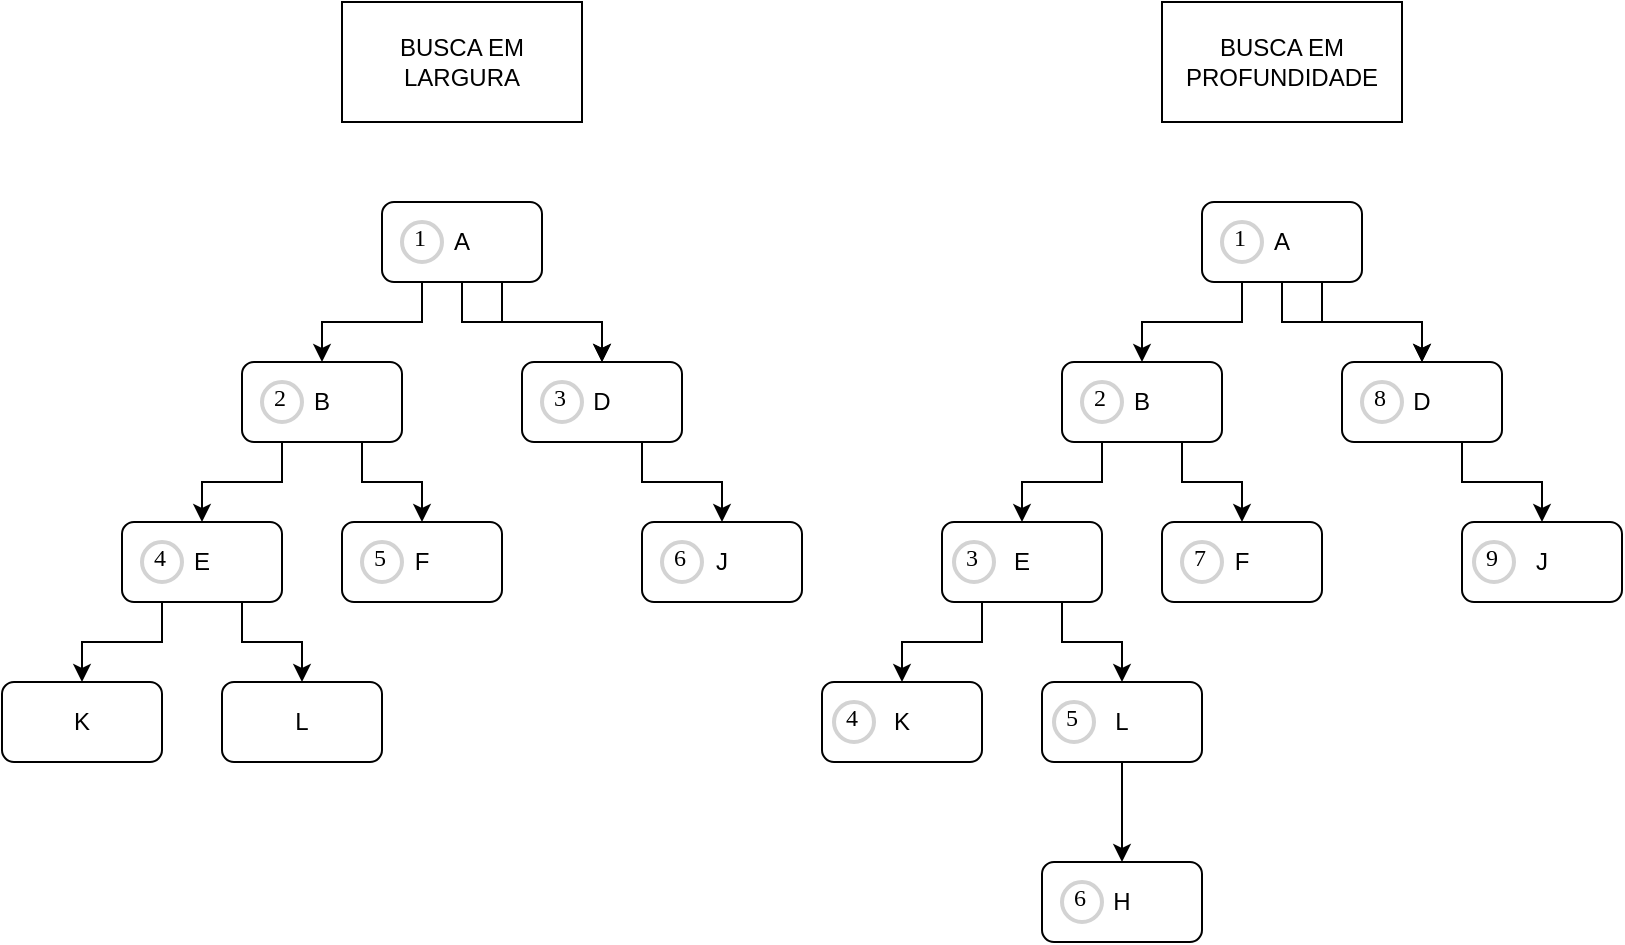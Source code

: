 <mxfile version="24.3.0" type="device">
  <diagram name="Página-1" id="nya2MmeYOlI8ncnSy_8Z">
    <mxGraphModel dx="1050" dy="565" grid="1" gridSize="10" guides="1" tooltips="1" connect="1" arrows="1" fold="1" page="1" pageScale="1" pageWidth="827" pageHeight="1169" math="0" shadow="0">
      <root>
        <mxCell id="0" />
        <mxCell id="1" parent="0" />
        <mxCell id="W_Bnuw3dKvWJVx4jH6KY-10" style="edgeStyle=orthogonalEdgeStyle;rounded=0;orthogonalLoop=1;jettySize=auto;html=1;exitX=0.25;exitY=1;exitDx=0;exitDy=0;" edge="1" parent="1" source="W_Bnuw3dKvWJVx4jH6KY-1" target="W_Bnuw3dKvWJVx4jH6KY-2">
          <mxGeometry relative="1" as="geometry" />
        </mxCell>
        <mxCell id="W_Bnuw3dKvWJVx4jH6KY-11" style="edgeStyle=orthogonalEdgeStyle;rounded=0;orthogonalLoop=1;jettySize=auto;html=1;exitX=0.75;exitY=1;exitDx=0;exitDy=0;" edge="1" parent="1" source="W_Bnuw3dKvWJVx4jH6KY-1" target="W_Bnuw3dKvWJVx4jH6KY-3">
          <mxGeometry relative="1" as="geometry" />
        </mxCell>
        <mxCell id="W_Bnuw3dKvWJVx4jH6KY-25" value="" style="edgeStyle=orthogonalEdgeStyle;rounded=0;orthogonalLoop=1;jettySize=auto;html=1;" edge="1" parent="1" source="W_Bnuw3dKvWJVx4jH6KY-1" target="W_Bnuw3dKvWJVx4jH6KY-3">
          <mxGeometry relative="1" as="geometry" />
        </mxCell>
        <mxCell id="W_Bnuw3dKvWJVx4jH6KY-1" value="A" style="rounded=1;whiteSpace=wrap;html=1;" vertex="1" parent="1">
          <mxGeometry x="194" y="140" width="80" height="40" as="geometry" />
        </mxCell>
        <mxCell id="W_Bnuw3dKvWJVx4jH6KY-12" style="edgeStyle=orthogonalEdgeStyle;rounded=0;orthogonalLoop=1;jettySize=auto;html=1;exitX=0.25;exitY=1;exitDx=0;exitDy=0;" edge="1" parent="1" source="W_Bnuw3dKvWJVx4jH6KY-2" target="W_Bnuw3dKvWJVx4jH6KY-4">
          <mxGeometry relative="1" as="geometry" />
        </mxCell>
        <mxCell id="W_Bnuw3dKvWJVx4jH6KY-13" style="edgeStyle=orthogonalEdgeStyle;rounded=0;orthogonalLoop=1;jettySize=auto;html=1;exitX=0.75;exitY=1;exitDx=0;exitDy=0;entryX=0.5;entryY=0;entryDx=0;entryDy=0;" edge="1" parent="1" source="W_Bnuw3dKvWJVx4jH6KY-2" target="W_Bnuw3dKvWJVx4jH6KY-5">
          <mxGeometry relative="1" as="geometry">
            <Array as="points">
              <mxPoint x="184" y="280" />
              <mxPoint x="214" y="280" />
            </Array>
          </mxGeometry>
        </mxCell>
        <mxCell id="W_Bnuw3dKvWJVx4jH6KY-2" value="B" style="rounded=1;whiteSpace=wrap;html=1;" vertex="1" parent="1">
          <mxGeometry x="124" y="220" width="80" height="40" as="geometry" />
        </mxCell>
        <mxCell id="W_Bnuw3dKvWJVx4jH6KY-17" style="edgeStyle=orthogonalEdgeStyle;rounded=0;orthogonalLoop=1;jettySize=auto;html=1;exitX=0.75;exitY=1;exitDx=0;exitDy=0;" edge="1" parent="1" source="W_Bnuw3dKvWJVx4jH6KY-3" target="W_Bnuw3dKvWJVx4jH6KY-6">
          <mxGeometry relative="1" as="geometry" />
        </mxCell>
        <mxCell id="W_Bnuw3dKvWJVx4jH6KY-3" value="D" style="rounded=1;whiteSpace=wrap;html=1;" vertex="1" parent="1">
          <mxGeometry x="264" y="220" width="80" height="40" as="geometry" />
        </mxCell>
        <mxCell id="W_Bnuw3dKvWJVx4jH6KY-14" style="edgeStyle=orthogonalEdgeStyle;rounded=0;orthogonalLoop=1;jettySize=auto;html=1;exitX=0.25;exitY=1;exitDx=0;exitDy=0;" edge="1" parent="1" source="W_Bnuw3dKvWJVx4jH6KY-4" target="W_Bnuw3dKvWJVx4jH6KY-7">
          <mxGeometry relative="1" as="geometry" />
        </mxCell>
        <mxCell id="W_Bnuw3dKvWJVx4jH6KY-16" style="edgeStyle=orthogonalEdgeStyle;rounded=0;orthogonalLoop=1;jettySize=auto;html=1;exitX=0.75;exitY=1;exitDx=0;exitDy=0;entryX=0.5;entryY=0;entryDx=0;entryDy=0;" edge="1" parent="1" source="W_Bnuw3dKvWJVx4jH6KY-4" target="W_Bnuw3dKvWJVx4jH6KY-8">
          <mxGeometry relative="1" as="geometry" />
        </mxCell>
        <mxCell id="W_Bnuw3dKvWJVx4jH6KY-4" value="E" style="rounded=1;whiteSpace=wrap;html=1;" vertex="1" parent="1">
          <mxGeometry x="64" y="300" width="80" height="40" as="geometry" />
        </mxCell>
        <mxCell id="W_Bnuw3dKvWJVx4jH6KY-5" value="F" style="rounded=1;whiteSpace=wrap;html=1;" vertex="1" parent="1">
          <mxGeometry x="174" y="300" width="80" height="40" as="geometry" />
        </mxCell>
        <mxCell id="W_Bnuw3dKvWJVx4jH6KY-6" value="J" style="rounded=1;whiteSpace=wrap;html=1;" vertex="1" parent="1">
          <mxGeometry x="324" y="300" width="80" height="40" as="geometry" />
        </mxCell>
        <mxCell id="W_Bnuw3dKvWJVx4jH6KY-7" value="K" style="rounded=1;whiteSpace=wrap;html=1;" vertex="1" parent="1">
          <mxGeometry x="4" y="380" width="80" height="40" as="geometry" />
        </mxCell>
        <mxCell id="W_Bnuw3dKvWJVx4jH6KY-8" value="L" style="rounded=1;whiteSpace=wrap;html=1;" vertex="1" parent="1">
          <mxGeometry x="114" y="380" width="80" height="40" as="geometry" />
        </mxCell>
        <mxCell id="W_Bnuw3dKvWJVx4jH6KY-18" value="1" style="ellipse;whiteSpace=wrap;html=1;aspect=fixed;strokeWidth=2;fontFamily=Tahoma;spacingBottom=4;spacingRight=2;strokeColor=#d3d3d3;" vertex="1" parent="1">
          <mxGeometry x="204" y="150" width="20" height="20" as="geometry" />
        </mxCell>
        <mxCell id="W_Bnuw3dKvWJVx4jH6KY-20" value="2" style="ellipse;whiteSpace=wrap;html=1;aspect=fixed;strokeWidth=2;fontFamily=Tahoma;spacingBottom=4;spacingRight=2;strokeColor=#d3d3d3;" vertex="1" parent="1">
          <mxGeometry x="134" y="230" width="20" height="20" as="geometry" />
        </mxCell>
        <mxCell id="W_Bnuw3dKvWJVx4jH6KY-21" value="3" style="ellipse;whiteSpace=wrap;html=1;aspect=fixed;strokeWidth=2;fontFamily=Tahoma;spacingBottom=4;spacingRight=2;strokeColor=#d3d3d3;" vertex="1" parent="1">
          <mxGeometry x="274" y="230" width="20" height="20" as="geometry" />
        </mxCell>
        <mxCell id="W_Bnuw3dKvWJVx4jH6KY-22" value="4" style="ellipse;whiteSpace=wrap;html=1;aspect=fixed;strokeWidth=2;fontFamily=Tahoma;spacingBottom=4;spacingRight=2;strokeColor=#d3d3d3;" vertex="1" parent="1">
          <mxGeometry x="74" y="310" width="20" height="20" as="geometry" />
        </mxCell>
        <mxCell id="W_Bnuw3dKvWJVx4jH6KY-23" value="5" style="ellipse;whiteSpace=wrap;html=1;aspect=fixed;strokeWidth=2;fontFamily=Tahoma;spacingBottom=4;spacingRight=2;strokeColor=#d3d3d3;" vertex="1" parent="1">
          <mxGeometry x="184" y="310" width="20" height="20" as="geometry" />
        </mxCell>
        <mxCell id="W_Bnuw3dKvWJVx4jH6KY-24" value="6" style="ellipse;whiteSpace=wrap;html=1;aspect=fixed;strokeWidth=2;fontFamily=Tahoma;spacingBottom=4;spacingRight=2;strokeColor=#d3d3d3;" vertex="1" parent="1">
          <mxGeometry x="334" y="310" width="20" height="20" as="geometry" />
        </mxCell>
        <mxCell id="W_Bnuw3dKvWJVx4jH6KY-26" value="BUSCA EM LARGURA" style="rounded=0;whiteSpace=wrap;html=1;" vertex="1" parent="1">
          <mxGeometry x="174" y="40" width="120" height="60" as="geometry" />
        </mxCell>
        <mxCell id="W_Bnuw3dKvWJVx4jH6KY-27" style="edgeStyle=orthogonalEdgeStyle;rounded=0;orthogonalLoop=1;jettySize=auto;html=1;exitX=0.25;exitY=1;exitDx=0;exitDy=0;" edge="1" parent="1" source="W_Bnuw3dKvWJVx4jH6KY-30" target="W_Bnuw3dKvWJVx4jH6KY-33">
          <mxGeometry relative="1" as="geometry" />
        </mxCell>
        <mxCell id="W_Bnuw3dKvWJVx4jH6KY-28" style="edgeStyle=orthogonalEdgeStyle;rounded=0;orthogonalLoop=1;jettySize=auto;html=1;exitX=0.75;exitY=1;exitDx=0;exitDy=0;" edge="1" parent="1" source="W_Bnuw3dKvWJVx4jH6KY-30" target="W_Bnuw3dKvWJVx4jH6KY-35">
          <mxGeometry relative="1" as="geometry" />
        </mxCell>
        <mxCell id="W_Bnuw3dKvWJVx4jH6KY-29" value="" style="edgeStyle=orthogonalEdgeStyle;rounded=0;orthogonalLoop=1;jettySize=auto;html=1;" edge="1" parent="1" source="W_Bnuw3dKvWJVx4jH6KY-30" target="W_Bnuw3dKvWJVx4jH6KY-35">
          <mxGeometry relative="1" as="geometry" />
        </mxCell>
        <mxCell id="W_Bnuw3dKvWJVx4jH6KY-30" value="A" style="rounded=1;whiteSpace=wrap;html=1;" vertex="1" parent="1">
          <mxGeometry x="604" y="140" width="80" height="40" as="geometry" />
        </mxCell>
        <mxCell id="W_Bnuw3dKvWJVx4jH6KY-31" style="edgeStyle=orthogonalEdgeStyle;rounded=0;orthogonalLoop=1;jettySize=auto;html=1;exitX=0.25;exitY=1;exitDx=0;exitDy=0;" edge="1" parent="1" source="W_Bnuw3dKvWJVx4jH6KY-33" target="W_Bnuw3dKvWJVx4jH6KY-38">
          <mxGeometry relative="1" as="geometry" />
        </mxCell>
        <mxCell id="W_Bnuw3dKvWJVx4jH6KY-32" style="edgeStyle=orthogonalEdgeStyle;rounded=0;orthogonalLoop=1;jettySize=auto;html=1;exitX=0.75;exitY=1;exitDx=0;exitDy=0;entryX=0.5;entryY=0;entryDx=0;entryDy=0;" edge="1" parent="1" source="W_Bnuw3dKvWJVx4jH6KY-33" target="W_Bnuw3dKvWJVx4jH6KY-39">
          <mxGeometry relative="1" as="geometry">
            <Array as="points">
              <mxPoint x="594" y="280" />
              <mxPoint x="624" y="280" />
            </Array>
          </mxGeometry>
        </mxCell>
        <mxCell id="W_Bnuw3dKvWJVx4jH6KY-33" value="B" style="rounded=1;whiteSpace=wrap;html=1;" vertex="1" parent="1">
          <mxGeometry x="534" y="220" width="80" height="40" as="geometry" />
        </mxCell>
        <mxCell id="W_Bnuw3dKvWJVx4jH6KY-34" style="edgeStyle=orthogonalEdgeStyle;rounded=0;orthogonalLoop=1;jettySize=auto;html=1;exitX=0.75;exitY=1;exitDx=0;exitDy=0;" edge="1" parent="1" source="W_Bnuw3dKvWJVx4jH6KY-35" target="W_Bnuw3dKvWJVx4jH6KY-40">
          <mxGeometry relative="1" as="geometry" />
        </mxCell>
        <mxCell id="W_Bnuw3dKvWJVx4jH6KY-35" value="D" style="rounded=1;whiteSpace=wrap;html=1;" vertex="1" parent="1">
          <mxGeometry x="674" y="220" width="80" height="40" as="geometry" />
        </mxCell>
        <mxCell id="W_Bnuw3dKvWJVx4jH6KY-36" style="edgeStyle=orthogonalEdgeStyle;rounded=0;orthogonalLoop=1;jettySize=auto;html=1;exitX=0.25;exitY=1;exitDx=0;exitDy=0;" edge="1" parent="1" source="W_Bnuw3dKvWJVx4jH6KY-38" target="W_Bnuw3dKvWJVx4jH6KY-41">
          <mxGeometry relative="1" as="geometry" />
        </mxCell>
        <mxCell id="W_Bnuw3dKvWJVx4jH6KY-37" style="edgeStyle=orthogonalEdgeStyle;rounded=0;orthogonalLoop=1;jettySize=auto;html=1;exitX=0.75;exitY=1;exitDx=0;exitDy=0;entryX=0.5;entryY=0;entryDx=0;entryDy=0;" edge="1" parent="1" source="W_Bnuw3dKvWJVx4jH6KY-38" target="W_Bnuw3dKvWJVx4jH6KY-42">
          <mxGeometry relative="1" as="geometry" />
        </mxCell>
        <mxCell id="W_Bnuw3dKvWJVx4jH6KY-38" value="E" style="rounded=1;whiteSpace=wrap;html=1;" vertex="1" parent="1">
          <mxGeometry x="474" y="300" width="80" height="40" as="geometry" />
        </mxCell>
        <mxCell id="W_Bnuw3dKvWJVx4jH6KY-39" value="F" style="rounded=1;whiteSpace=wrap;html=1;" vertex="1" parent="1">
          <mxGeometry x="584" y="300" width="80" height="40" as="geometry" />
        </mxCell>
        <mxCell id="W_Bnuw3dKvWJVx4jH6KY-40" value="J" style="rounded=1;whiteSpace=wrap;html=1;" vertex="1" parent="1">
          <mxGeometry x="734" y="300" width="80" height="40" as="geometry" />
        </mxCell>
        <mxCell id="W_Bnuw3dKvWJVx4jH6KY-41" value="K" style="rounded=1;whiteSpace=wrap;html=1;" vertex="1" parent="1">
          <mxGeometry x="414" y="380" width="80" height="40" as="geometry" />
        </mxCell>
        <mxCell id="W_Bnuw3dKvWJVx4jH6KY-57" style="edgeStyle=orthogonalEdgeStyle;rounded=0;orthogonalLoop=1;jettySize=auto;html=1;exitX=0.5;exitY=1;exitDx=0;exitDy=0;entryX=0.5;entryY=0;entryDx=0;entryDy=0;" edge="1" parent="1" source="W_Bnuw3dKvWJVx4jH6KY-42" target="W_Bnuw3dKvWJVx4jH6KY-56">
          <mxGeometry relative="1" as="geometry" />
        </mxCell>
        <mxCell id="W_Bnuw3dKvWJVx4jH6KY-42" value="L" style="rounded=1;whiteSpace=wrap;html=1;" vertex="1" parent="1">
          <mxGeometry x="524" y="380" width="80" height="40" as="geometry" />
        </mxCell>
        <mxCell id="W_Bnuw3dKvWJVx4jH6KY-43" value="1" style="ellipse;whiteSpace=wrap;html=1;aspect=fixed;strokeWidth=2;fontFamily=Tahoma;spacingBottom=4;spacingRight=2;strokeColor=#d3d3d3;" vertex="1" parent="1">
          <mxGeometry x="614" y="150" width="20" height="20" as="geometry" />
        </mxCell>
        <mxCell id="W_Bnuw3dKvWJVx4jH6KY-44" value="2" style="ellipse;whiteSpace=wrap;html=1;aspect=fixed;strokeWidth=2;fontFamily=Tahoma;spacingBottom=4;spacingRight=2;strokeColor=#d3d3d3;" vertex="1" parent="1">
          <mxGeometry x="544" y="230" width="20" height="20" as="geometry" />
        </mxCell>
        <mxCell id="W_Bnuw3dKvWJVx4jH6KY-49" value="BUSCA EM PROFUNDIDADE" style="rounded=0;whiteSpace=wrap;html=1;" vertex="1" parent="1">
          <mxGeometry x="584" y="40" width="120" height="60" as="geometry" />
        </mxCell>
        <mxCell id="W_Bnuw3dKvWJVx4jH6KY-50" value="3" style="ellipse;whiteSpace=wrap;html=1;aspect=fixed;strokeWidth=2;fontFamily=Tahoma;spacingBottom=4;spacingRight=2;strokeColor=#d3d3d3;" vertex="1" parent="1">
          <mxGeometry x="480" y="310" width="20" height="20" as="geometry" />
        </mxCell>
        <mxCell id="W_Bnuw3dKvWJVx4jH6KY-51" value="4" style="ellipse;whiteSpace=wrap;html=1;aspect=fixed;strokeWidth=2;fontFamily=Tahoma;spacingBottom=4;spacingRight=2;strokeColor=#d3d3d3;" vertex="1" parent="1">
          <mxGeometry x="420" y="390" width="20" height="20" as="geometry" />
        </mxCell>
        <mxCell id="W_Bnuw3dKvWJVx4jH6KY-56" value="H" style="rounded=1;whiteSpace=wrap;html=1;" vertex="1" parent="1">
          <mxGeometry x="524" y="470" width="80" height="40" as="geometry" />
        </mxCell>
        <mxCell id="W_Bnuw3dKvWJVx4jH6KY-58" value="5" style="ellipse;whiteSpace=wrap;html=1;aspect=fixed;strokeWidth=2;fontFamily=Tahoma;spacingBottom=4;spacingRight=2;strokeColor=#d3d3d3;" vertex="1" parent="1">
          <mxGeometry x="530" y="390" width="20" height="20" as="geometry" />
        </mxCell>
        <mxCell id="W_Bnuw3dKvWJVx4jH6KY-59" value="6" style="ellipse;whiteSpace=wrap;html=1;aspect=fixed;strokeWidth=2;fontFamily=Tahoma;spacingBottom=4;spacingRight=2;strokeColor=#d3d3d3;" vertex="1" parent="1">
          <mxGeometry x="534" y="480" width="20" height="20" as="geometry" />
        </mxCell>
        <mxCell id="W_Bnuw3dKvWJVx4jH6KY-60" value="7" style="ellipse;whiteSpace=wrap;html=1;aspect=fixed;strokeWidth=2;fontFamily=Tahoma;spacingBottom=4;spacingRight=2;strokeColor=#d3d3d3;" vertex="1" parent="1">
          <mxGeometry x="594" y="310" width="20" height="20" as="geometry" />
        </mxCell>
        <mxCell id="W_Bnuw3dKvWJVx4jH6KY-61" value="8" style="ellipse;whiteSpace=wrap;html=1;aspect=fixed;strokeWidth=2;fontFamily=Tahoma;spacingBottom=4;spacingRight=2;strokeColor=#d3d3d3;" vertex="1" parent="1">
          <mxGeometry x="684" y="230" width="20" height="20" as="geometry" />
        </mxCell>
        <mxCell id="W_Bnuw3dKvWJVx4jH6KY-62" value="9" style="ellipse;whiteSpace=wrap;html=1;aspect=fixed;strokeWidth=2;fontFamily=Tahoma;spacingBottom=4;spacingRight=2;strokeColor=#d3d3d3;" vertex="1" parent="1">
          <mxGeometry x="740" y="310" width="20" height="20" as="geometry" />
        </mxCell>
      </root>
    </mxGraphModel>
  </diagram>
</mxfile>
